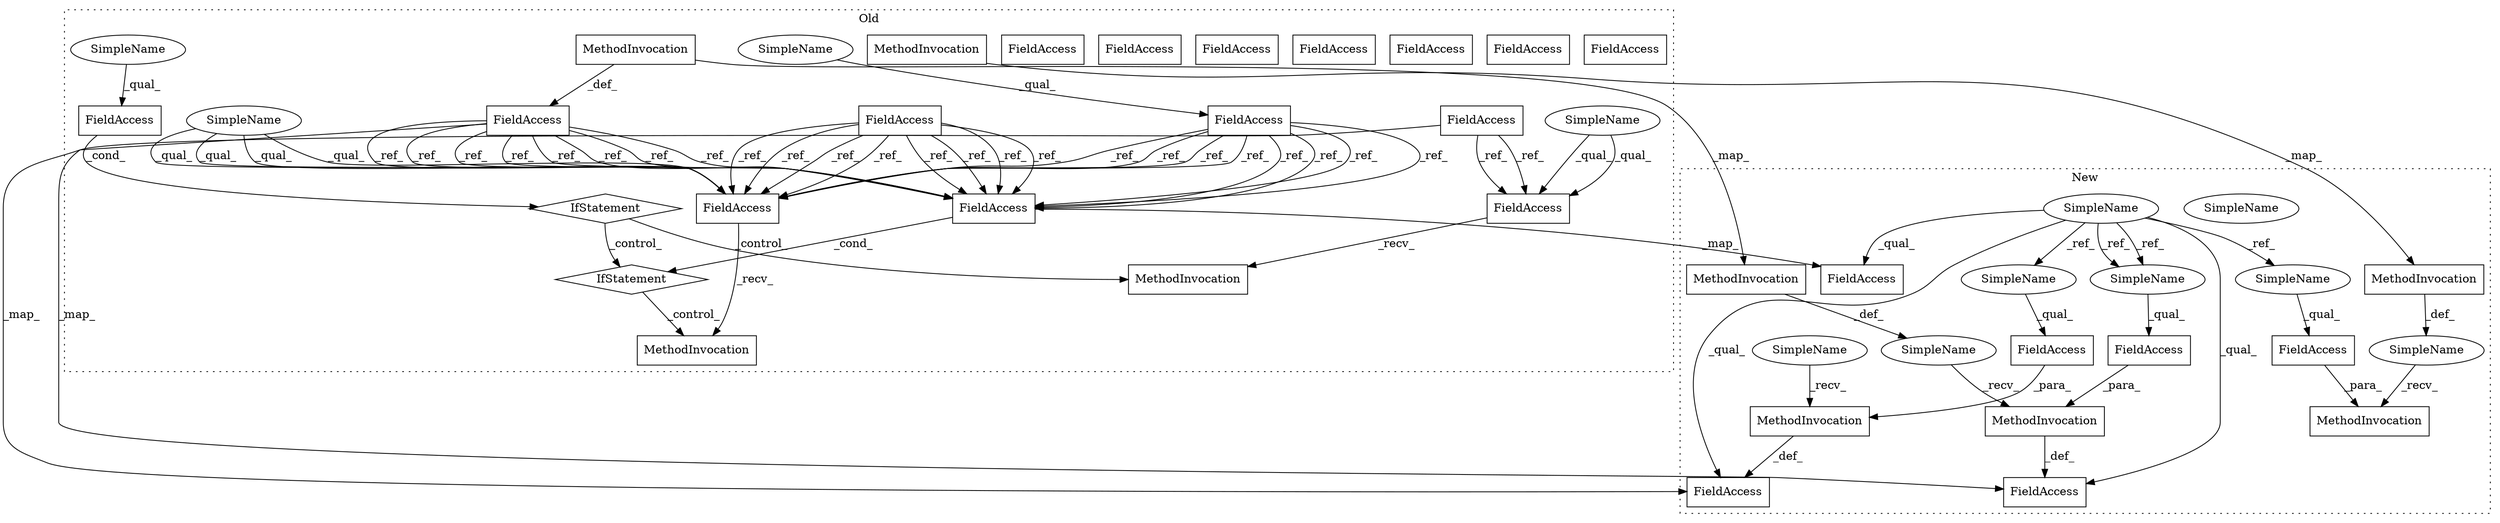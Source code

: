 digraph G {
subgraph cluster0 {
1 [label="FieldAccess" a="22" s="1850" l="12" shape="box"];
2 [label="FieldAccess" a="22" s="2594" l="12" shape="box"];
3 [label="FieldAccess" a="22" s="2594" l="12" shape="box"];
5 [label="FieldAccess" a="22" s="1497" l="12" shape="box"];
6 [label="FieldAccess" a="22" s="2594" l="12" shape="box"];
7 [label="FieldAccess" a="22" s="2568" l="12" shape="box"];
10 [label="FieldAccess" a="22" s="2714" l="11" shape="box"];
12 [label="FieldAccess" a="22" s="2594" l="12" shape="box"];
13 [label="FieldAccess" a="22" s="2714" l="11" shape="box"];
14 [label="FieldAccess" a="22" s="2568" l="12" shape="box"];
15 [label="FieldAccess" a="22" s="2568" l="12" shape="box"];
17 [label="FieldAccess" a="22" s="1589" l="12" shape="box"];
19 [label="FieldAccess" a="22" s="2568" l="12" shape="box"];
20 [label="FieldAccess" a="22" s="2471" l="12" shape="box"];
21 [label="FieldAccess" a="22" s="2363" l="11" shape="box"];
22 [label="IfStatement" a="25" s="2564,2580" l="4,2" shape="diamond"];
23 [label="IfStatement" a="25" s="2467,2483" l="4,2" shape="diamond"];
25 [label="MethodInvocation" a="32" s="1003" l="8" shape="box"];
26 [label="MethodInvocation" a="32" s="2607" l="6" shape="box"];
27 [label="MethodInvocation" a="32" s="2726" l="6" shape="box"];
29 [label="MethodInvocation" a="32" s="1611" l="9" shape="box"];
37 [label="SimpleName" a="42" s="2714" l="4" shape="ellipse"];
39 [label="SimpleName" a="42" s="2594" l="4" shape="ellipse"];
42 [label="SimpleName" a="42" s="2471" l="4" shape="ellipse"];
43 [label="SimpleName" a="42" s="1497" l="4" shape="ellipse"];
label = "Old";
style="dotted";
}
subgraph cluster1 {
4 [label="FieldAccess" a="22" s="2539" l="11" shape="box"];
8 [label="FieldAccess" a="22" s="2491" l="11" shape="box"];
9 [label="FieldAccess" a="22" s="1047" l="11" shape="box"];
11 [label="FieldAccess" a="22" s="1669" l="12" shape="box"];
16 [label="FieldAccess" a="22" s="1704" l="11" shape="box"];
18 [label="FieldAccess" a="22" s="1561" l="12" shape="box"];
24 [label="MethodInvocation" a="32" s="1044,1058" l="3,1" shape="box"];
28 [label="MethodInvocation" a="32" s="1701,1715" l="3,1" shape="box"];
30 [label="MethodInvocation" a="32" s="1035" l="8" shape="box"];
31 [label="MethodInvocation" a="32" s="1691" l="9" shape="box"];
32 [label="MethodInvocation" a="32" s="2536,2550" l="3,1" shape="box"];
33 [label="SimpleName" a="42" s="" l="" shape="ellipse"];
34 [label="SimpleName" a="42" s="1704" l="4" shape="ellipse"];
35 [label="SimpleName" a="42" s="2539" l="4" shape="ellipse"];
36 [label="SimpleName" a="42" s="" l="" shape="ellipse"];
38 [label="SimpleName" a="42" s="" l="" shape="ellipse"];
40 [label="SimpleName" a="42" s="1704" l="4" shape="ellipse"];
41 [label="SimpleName" a="42" s="1047" l="4" shape="ellipse"];
44 [label="SimpleName" a="42" s="378" l="4" shape="ellipse"];
label = "New";
style="dotted";
}
1 -> 7 [label="_ref_"];
1 -> 7 [label="_ref_"];
1 -> 2 [label="_ref_"];
1 -> 2 [label="_ref_"];
1 -> 2 [label="_ref_"];
1 -> 7 [label="_ref_"];
1 -> 7 [label="_ref_"];
1 -> 2 [label="_ref_"];
2 -> 26 [label="_recv_"];
4 -> 32 [label="_para_"];
5 -> 2 [label="_ref_"];
5 -> 7 [label="_ref_"];
5 -> 7 [label="_ref_"];
5 -> 7 [label="_ref_"];
5 -> 2 [label="_ref_"];
5 -> 2 [label="_ref_"];
5 -> 7 [label="_ref_"];
5 -> 2 [label="_ref_"];
7 -> 18 [label="_map_"];
7 -> 22 [label="_cond_"];
9 -> 24 [label="_para_"];
10 -> 27 [label="_recv_"];
16 -> 28 [label="_para_"];
17 -> 2 [label="_ref_"];
17 -> 7 [label="_ref_"];
17 -> 11 [label="_map_"];
17 -> 2 [label="_ref_"];
17 -> 2 [label="_ref_"];
17 -> 7 [label="_ref_"];
17 -> 2 [label="_ref_"];
17 -> 7 [label="_ref_"];
17 -> 7 [label="_ref_"];
20 -> 23 [label="_cond_"];
21 -> 10 [label="_ref_"];
21 -> 8 [label="_map_"];
21 -> 10 [label="_ref_"];
22 -> 26 [label="_control_"];
23 -> 22 [label="_control_"];
23 -> 27 [label="_control_"];
25 -> 30 [label="_map_"];
28 -> 11 [label="_def_"];
29 -> 17 [label="_def_"];
29 -> 31 [label="_map_"];
30 -> 36 [label="_def_"];
31 -> 33 [label="_def_"];
32 -> 8 [label="_def_"];
33 -> 28 [label="_recv_"];
34 -> 16 [label="_qual_"];
35 -> 4 [label="_qual_"];
36 -> 24 [label="_recv_"];
37 -> 10 [label="_qual_"];
37 -> 10 [label="_qual_"];
38 -> 32 [label="_recv_"];
39 -> 2 [label="_qual_"];
39 -> 2 [label="_qual_"];
39 -> 2 [label="_qual_"];
39 -> 2 [label="_qual_"];
41 -> 9 [label="_qual_"];
42 -> 20 [label="_qual_"];
43 -> 5 [label="_qual_"];
44 -> 34 [label="_ref_"];
44 -> 8 [label="_qual_"];
44 -> 34 [label="_ref_"];
44 -> 11 [label="_qual_"];
44 -> 41 [label="_ref_"];
44 -> 18 [label="_qual_"];
44 -> 35 [label="_ref_"];
}